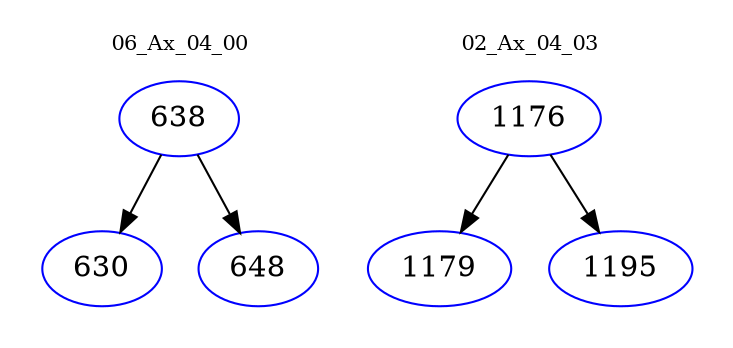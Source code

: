digraph{
subgraph cluster_0 {
color = white
label = "06_Ax_04_00";
fontsize=10;
T0_638 [label="638", color="blue"]
T0_638 -> T0_630 [color="black"]
T0_630 [label="630", color="blue"]
T0_638 -> T0_648 [color="black"]
T0_648 [label="648", color="blue"]
}
subgraph cluster_1 {
color = white
label = "02_Ax_04_03";
fontsize=10;
T1_1176 [label="1176", color="blue"]
T1_1176 -> T1_1179 [color="black"]
T1_1179 [label="1179", color="blue"]
T1_1176 -> T1_1195 [color="black"]
T1_1195 [label="1195", color="blue"]
}
}
